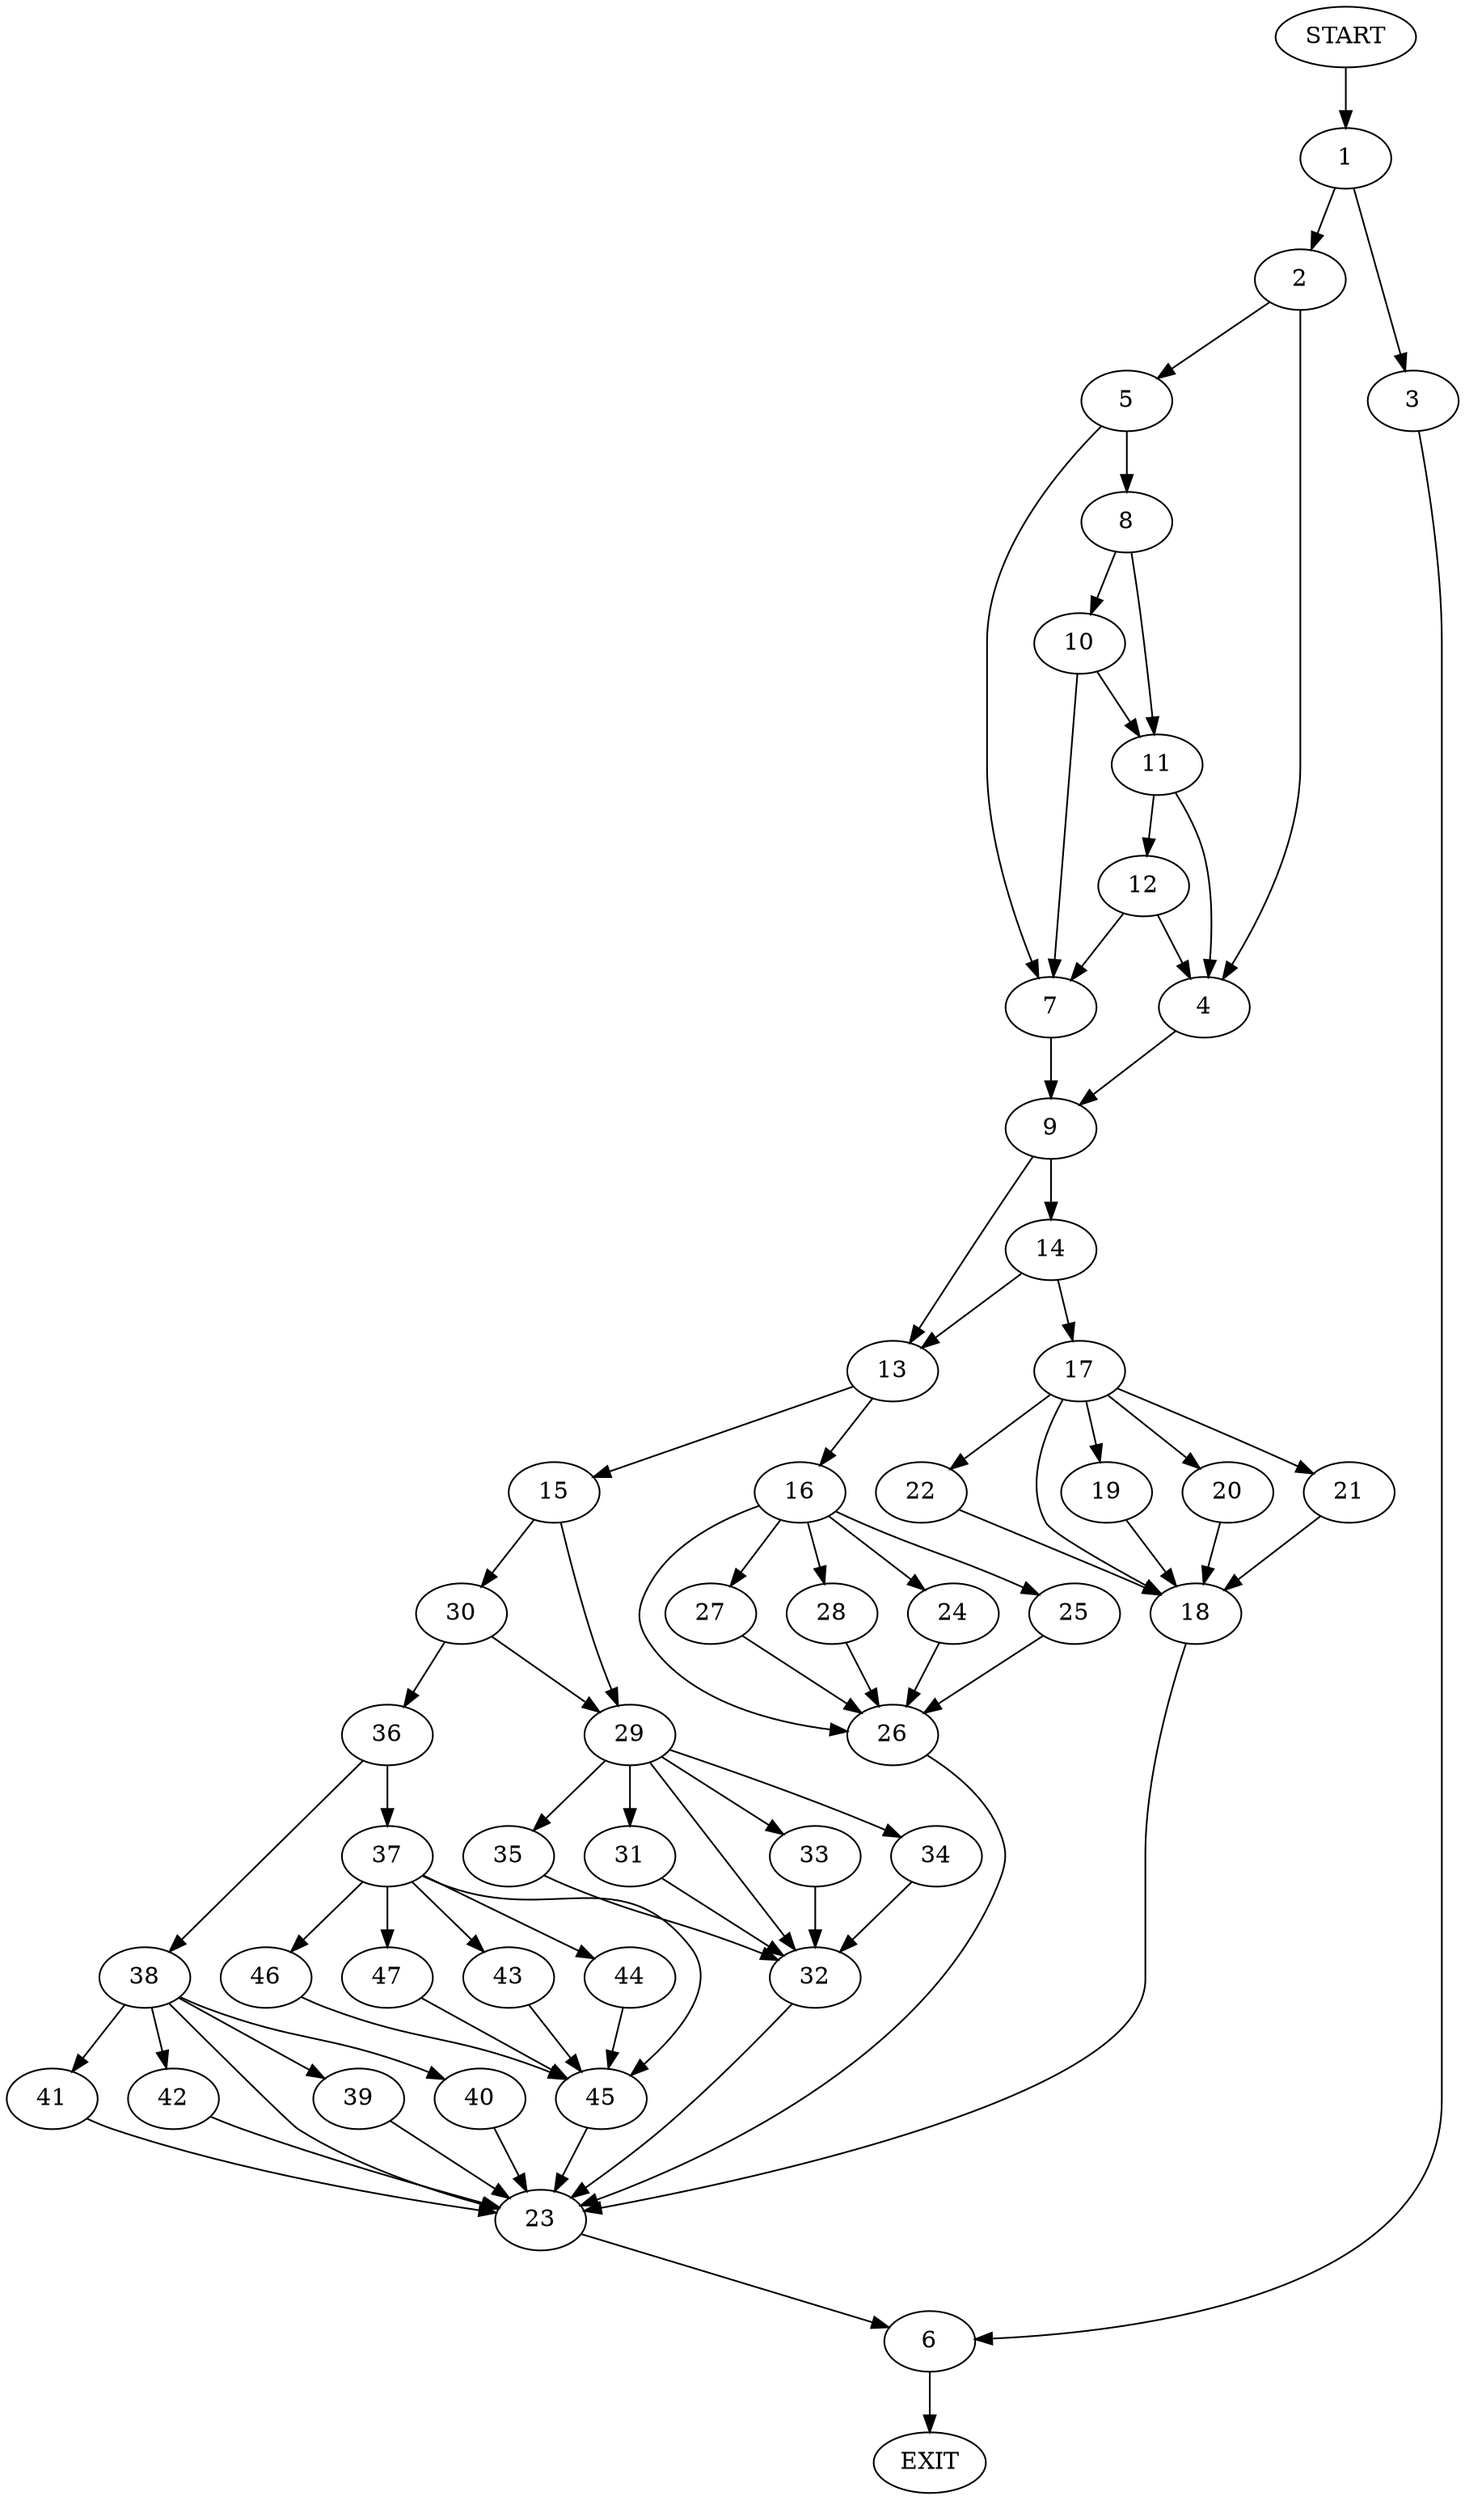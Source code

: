 digraph {
0 [label="START"]
48 [label="EXIT"]
0 -> 1
1 -> 2
1 -> 3
2 -> 4
2 -> 5
3 -> 6
5 -> 7
5 -> 8
4 -> 9
8 -> 10
8 -> 11
7 -> 9
10 -> 7
10 -> 11
11 -> 4
11 -> 12
12 -> 4
12 -> 7
9 -> 13
9 -> 14
13 -> 15
13 -> 16
14 -> 13
14 -> 17
17 -> 18
17 -> 19
17 -> 20
17 -> 21
17 -> 22
20 -> 18
22 -> 18
18 -> 23
19 -> 18
21 -> 18
23 -> 6
16 -> 24
16 -> 25
16 -> 26
16 -> 27
16 -> 28
15 -> 29
15 -> 30
24 -> 26
27 -> 26
25 -> 26
26 -> 23
28 -> 26
29 -> 31
29 -> 32
29 -> 33
29 -> 34
29 -> 35
30 -> 36
30 -> 29
36 -> 37
36 -> 38
35 -> 32
32 -> 23
31 -> 32
33 -> 32
34 -> 32
38 -> 39
38 -> 23
38 -> 40
38 -> 41
38 -> 42
37 -> 43
37 -> 44
37 -> 45
37 -> 46
37 -> 47
45 -> 23
47 -> 45
46 -> 45
43 -> 45
44 -> 45
41 -> 23
40 -> 23
42 -> 23
39 -> 23
6 -> 48
}
